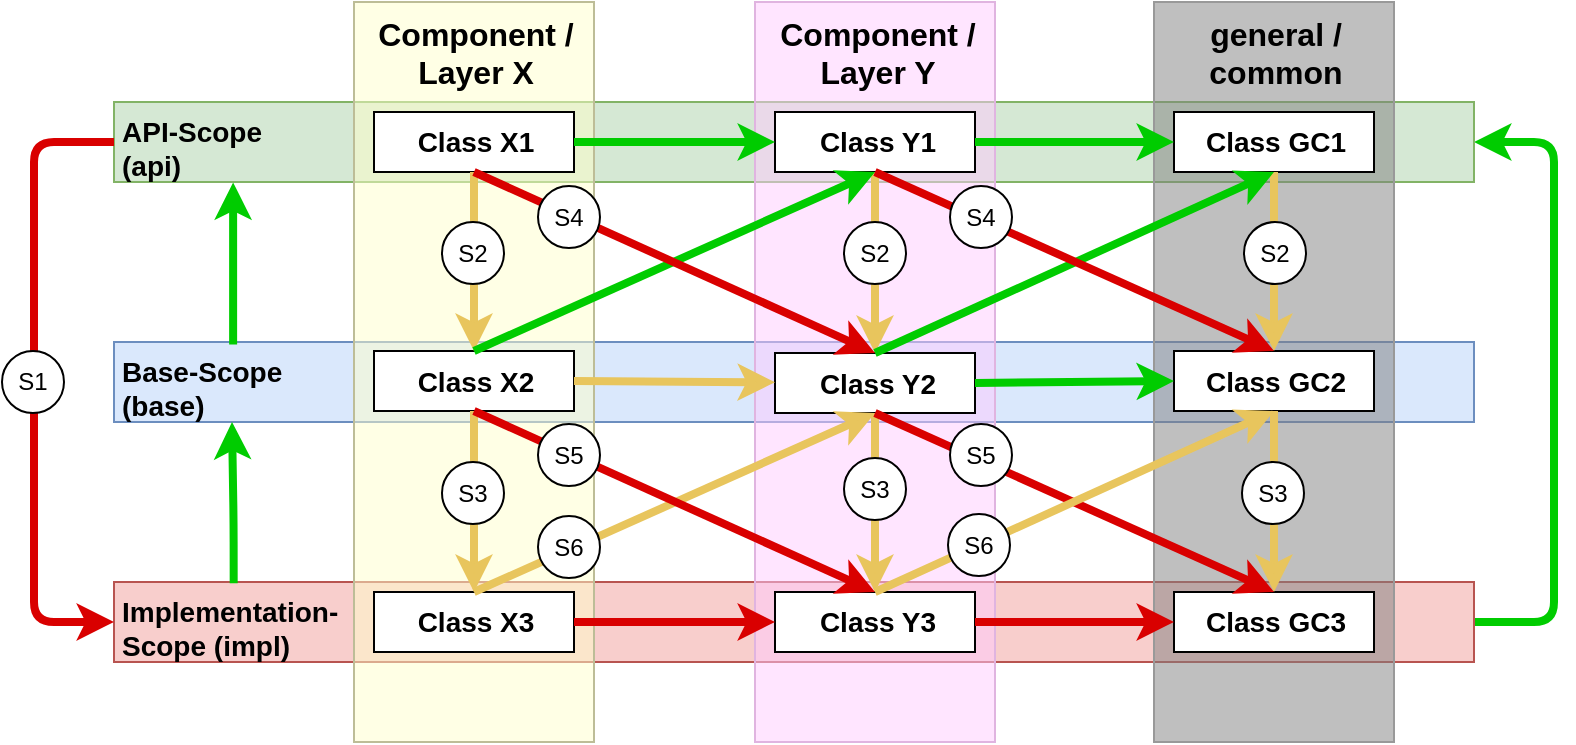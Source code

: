 <mxfile version="14.5.1" type="device"><diagram id="5lDmhzSfmR_Imd5FRHZh" name="Page-1"><mxGraphModel dx="1301" dy="1180" grid="1" gridSize="10" guides="1" tooltips="1" connect="1" arrows="1" fold="1" page="1" pageScale="1" pageWidth="1169" pageHeight="827" math="0" shadow="0"><root><mxCell id="0"/><mxCell id="1" parent="0"/><mxCell id="yJ3c9edyGCSfGfJwA7vq-6" value="" style="endArrow=classic;html=1;edgeStyle=orthogonalEdgeStyle;strokeWidth=4;exitX=1;exitY=0.5;exitDx=0;exitDy=0;entryX=1;entryY=0.5;entryDx=0;entryDy=0;strokeColor=#00CC00;" edge="1" parent="1" source="yJ3c9edyGCSfGfJwA7vq-9" target="yJ3c9edyGCSfGfJwA7vq-7"><mxGeometry width="50" height="50" relative="1" as="geometry"><mxPoint x="140" y="435.5" as="sourcePoint"/><mxPoint x="140" y="775" as="targetPoint"/><Array as="points"><mxPoint x="800" y="340"/><mxPoint x="800" y="100"/></Array></mxGeometry></mxCell><UserObject label="&lt;b&gt;&lt;font style=&quot;font-size: 14px&quot;&gt;API-Scope&lt;br&gt;(api)&lt;/font&gt;&lt;/b&gt;" id="yJ3c9edyGCSfGfJwA7vq-7"><mxCell style="rounded=0;whiteSpace=wrap;html=1;strokeColor=#82b366;strokeWidth=1;fontFamily=Helvetica;fontSize=14;align=left;verticalAlign=top;spacingLeft=2;fillColor=#d5e8d4;" vertex="1" parent="1"><mxGeometry x="80" y="80" width="680" height="40" as="geometry"/></mxCell></UserObject><UserObject label="&lt;b&gt;&lt;font style=&quot;font-size: 14px&quot;&gt;Base-Scope&lt;br&gt;(base)&lt;/font&gt;&lt;/b&gt;" id="yJ3c9edyGCSfGfJwA7vq-8"><mxCell style="rounded=0;whiteSpace=wrap;html=1;strokeColor=#6c8ebf;strokeWidth=1;fontFamily=Helvetica;fontSize=14;align=left;verticalAlign=top;spacingLeft=2;fillColor=#dae8fc;" vertex="1" parent="1"><mxGeometry x="80" y="200" width="680" height="40" as="geometry"/></mxCell></UserObject><UserObject label="&lt;b style=&quot;font-size: 14px;&quot;&gt;&lt;font style=&quot;font-size: 14px&quot;&gt;Implementation-&lt;br style=&quot;font-size: 14px;&quot;&gt;Scope (impl)&lt;/font&gt;&lt;/b&gt;" id="yJ3c9edyGCSfGfJwA7vq-9"><mxCell style="rounded=0;whiteSpace=wrap;html=1;strokeColor=#b85450;strokeWidth=1;fontFamily=Helvetica;fontSize=14;align=left;verticalAlign=top;spacingLeft=2;fillColor=#f8cecc;" vertex="1" parent="1"><mxGeometry x="80" y="320" width="680" height="40" as="geometry"/></mxCell></UserObject><UserObject label="&lt;span style=&quot;font-size: 16px&quot;&gt;&lt;b&gt;Component / Layer X&lt;/b&gt;&lt;/span&gt;" id="yJ3c9edyGCSfGfJwA7vq-10"><mxCell style="rounded=0;whiteSpace=wrap;html=1;strokeWidth=1;fontFamily=Helvetica;fontSize=14;align=center;verticalAlign=top;spacingLeft=2;fillColor=#FFFFCC80;strokeColor=#BDBD97;" vertex="1" parent="1"><mxGeometry x="200" y="30" width="120" height="370" as="geometry"/></mxCell></UserObject><UserObject label="&lt;span style=&quot;font-size: 16px&quot;&gt;&lt;b&gt;Component / Layer Y&lt;/b&gt;&lt;/span&gt;" id="yJ3c9edyGCSfGfJwA7vq-12"><mxCell style="rounded=0;whiteSpace=wrap;html=1;strokeWidth=1;fontFamily=Helvetica;fontSize=14;align=center;verticalAlign=top;spacingLeft=2;fillColor=#FFCCFF80;strokeColor=#E0B4E0;" vertex="1" parent="1"><mxGeometry x="400.5" y="30" width="120" height="370" as="geometry"/></mxCell></UserObject><UserObject label="&lt;span style=&quot;font-size: 16px&quot;&gt;&lt;b&gt;general / common&lt;/b&gt;&lt;/span&gt;" id="yJ3c9edyGCSfGfJwA7vq-13"><mxCell style="rounded=0;whiteSpace=wrap;html=1;strokeWidth=1;fontFamily=Helvetica;fontSize=14;align=center;verticalAlign=top;spacingLeft=2;fillColor=#80808080;strokeColor=#999999;" vertex="1" parent="1"><mxGeometry x="600" y="30" width="120" height="370" as="geometry"/></mxCell></UserObject><UserObject label="&lt;div style=&quot;&quot;&gt;&lt;b&gt;Class X1&lt;/b&gt;&lt;/div&gt;" id="yJ3c9edyGCSfGfJwA7vq-14"><mxCell style="rounded=0;whiteSpace=wrap;html=1;strokeWidth=1;fontFamily=Helvetica;fontSize=14;align=center;verticalAlign=top;spacingLeft=2;fillColor=#FFFFFF;" vertex="1" parent="1"><mxGeometry x="210" y="85" width="100" height="30" as="geometry"/></mxCell></UserObject><UserObject label="&lt;div&gt;&lt;b&gt;Class X2&lt;/b&gt;&lt;/div&gt;" id="yJ3c9edyGCSfGfJwA7vq-15"><mxCell style="rounded=0;whiteSpace=wrap;html=1;strokeWidth=1;fontFamily=Helvetica;fontSize=14;align=center;verticalAlign=top;spacingLeft=2;fillColor=#FFFFFF;" vertex="1" parent="1"><mxGeometry x="210" y="204.5" width="100" height="30" as="geometry"/></mxCell></UserObject><UserObject label="&lt;div&gt;&lt;b&gt;Class X3&lt;/b&gt;&lt;/div&gt;" id="yJ3c9edyGCSfGfJwA7vq-16"><mxCell style="rounded=0;whiteSpace=wrap;html=1;strokeWidth=1;fontFamily=Helvetica;fontSize=14;align=center;verticalAlign=top;spacingLeft=2;fillColor=#FFFFFF;" vertex="1" parent="1"><mxGeometry x="210" y="325" width="100" height="30" as="geometry"/></mxCell></UserObject><UserObject label="&lt;div&gt;&lt;b&gt;Class Y1&lt;/b&gt;&lt;/div&gt;" id="yJ3c9edyGCSfGfJwA7vq-17"><mxCell style="rounded=0;whiteSpace=wrap;html=1;strokeWidth=1;fontFamily=Helvetica;fontSize=14;align=center;verticalAlign=top;spacingLeft=2;fillColor=#FFFFFF;" vertex="1" parent="1"><mxGeometry x="410.5" y="85" width="100" height="30" as="geometry"/></mxCell></UserObject><UserObject label="&lt;div&gt;&lt;b&gt;Class Y2&lt;/b&gt;&lt;/div&gt;" id="yJ3c9edyGCSfGfJwA7vq-18"><mxCell style="rounded=0;whiteSpace=wrap;html=1;strokeWidth=1;fontFamily=Helvetica;fontSize=14;align=center;verticalAlign=top;spacingLeft=2;fillColor=#FFFFFF;" vertex="1" parent="1"><mxGeometry x="410.5" y="205.5" width="100" height="30" as="geometry"/></mxCell></UserObject><UserObject label="&lt;div&gt;&lt;b&gt;Class Y3&lt;/b&gt;&lt;/div&gt;" id="yJ3c9edyGCSfGfJwA7vq-19"><mxCell style="rounded=0;whiteSpace=wrap;html=1;strokeWidth=1;fontFamily=Helvetica;fontSize=14;align=center;verticalAlign=top;spacingLeft=2;fillColor=#FFFFFF;" vertex="1" parent="1"><mxGeometry x="410.5" y="325" width="100" height="30" as="geometry"/></mxCell></UserObject><UserObject label="&lt;div&gt;&lt;b&gt;Class GC1&lt;/b&gt;&lt;/div&gt;" id="yJ3c9edyGCSfGfJwA7vq-20"><mxCell style="rounded=0;whiteSpace=wrap;html=1;strokeWidth=1;fontFamily=Helvetica;fontSize=14;align=center;verticalAlign=top;spacingLeft=2;fillColor=#FFFFFF;" vertex="1" parent="1"><mxGeometry x="610" y="85" width="100" height="30" as="geometry"/></mxCell></UserObject><UserObject label="&lt;div&gt;&lt;b&gt;Class GC2&lt;/b&gt;&lt;/div&gt;" id="yJ3c9edyGCSfGfJwA7vq-21"><mxCell style="rounded=0;whiteSpace=wrap;html=1;strokeWidth=1;fontFamily=Helvetica;fontSize=14;align=center;verticalAlign=top;spacingLeft=2;fillColor=#FFFFFF;" vertex="1" parent="1"><mxGeometry x="610" y="204.5" width="100" height="30" as="geometry"/></mxCell></UserObject><UserObject label="&lt;div&gt;&lt;b&gt;Class GC3&lt;/b&gt;&lt;/div&gt;" id="yJ3c9edyGCSfGfJwA7vq-22"><mxCell style="rounded=0;whiteSpace=wrap;html=1;strokeWidth=1;fontFamily=Helvetica;fontSize=14;align=center;verticalAlign=top;spacingLeft=2;fillColor=#FFFFFF;" vertex="1" parent="1"><mxGeometry x="610" y="325" width="100" height="30" as="geometry"/></mxCell></UserObject><mxCell id="yJ3c9edyGCSfGfJwA7vq-23" value="" style="endArrow=classic;html=1;edgeStyle=orthogonalEdgeStyle;strokeWidth=4;strokeColor=#D90000;exitX=0;exitY=0.5;exitDx=0;exitDy=0;entryX=0;entryY=0.5;entryDx=0;entryDy=0;" edge="1" parent="1" source="yJ3c9edyGCSfGfJwA7vq-7" target="yJ3c9edyGCSfGfJwA7vq-9"><mxGeometry width="50" height="50" relative="1" as="geometry"><mxPoint x="90" y="110" as="sourcePoint"/><mxPoint x="90" y="350" as="targetPoint"/><Array as="points"><mxPoint x="40" y="100"/><mxPoint x="40" y="340"/></Array></mxGeometry></mxCell><mxCell id="yJ3c9edyGCSfGfJwA7vq-11" value="S1" style="ellipse;whiteSpace=wrap;html=1;aspect=fixed;align=center;" vertex="1" parent="1"><mxGeometry x="24" y="204.5" width="31" height="31" as="geometry"/></mxCell><mxCell id="yJ3c9edyGCSfGfJwA7vq-24" value="" style="endArrow=classic;html=1;edgeStyle=orthogonalEdgeStyle;strokeWidth=4;exitX=0.088;exitY=0.017;exitDx=0;exitDy=0;strokeColor=#00CC00;exitPerimeter=0;" edge="1" parent="1" source="yJ3c9edyGCSfGfJwA7vq-9" target="yJ3c9edyGCSfGfJwA7vq-8"><mxGeometry width="50" height="50" relative="1" as="geometry"><mxPoint x="279" y="489" as="sourcePoint"/><mxPoint x="279" y="588.5" as="targetPoint"/><Array as="points"><mxPoint x="140" y="290"/><mxPoint x="139" y="290"/></Array></mxGeometry></mxCell><mxCell id="yJ3c9edyGCSfGfJwA7vq-25" value="" style="endArrow=classic;html=1;edgeStyle=orthogonalEdgeStyle;strokeWidth=4;strokeColor=#00CC00;entryX=0.092;entryY=1.005;entryDx=0;entryDy=0;entryPerimeter=0;exitX=0.092;exitY=0.031;exitDx=0;exitDy=0;exitPerimeter=0;" edge="1" parent="1"><mxGeometry width="50" height="50" relative="1" as="geometry"><mxPoint x="139.56" y="201.24" as="sourcePoint"/><mxPoint x="139.56" y="120.2" as="targetPoint"/><Array as="points"/></mxGeometry></mxCell><mxCell id="yJ3c9edyGCSfGfJwA7vq-26" value="" style="endArrow=classic;html=1;strokeWidth=4;exitX=0.5;exitY=1;exitDx=0;exitDy=0;entryX=0.5;entryY=0;entryDx=0;entryDy=0;strokeColor=#E8C55D;" edge="1" parent="1" source="yJ3c9edyGCSfGfJwA7vq-14" target="yJ3c9edyGCSfGfJwA7vq-15"><mxGeometry width="50" height="50" relative="1" as="geometry"><mxPoint x="354" y="454" as="sourcePoint"/><mxPoint x="515" y="454" as="targetPoint"/></mxGeometry></mxCell><mxCell id="yJ3c9edyGCSfGfJwA7vq-27" value="" style="endArrow=classic;html=1;strokeWidth=4;exitX=0.5;exitY=1;exitDx=0;exitDy=0;entryX=0.5;entryY=0;entryDx=0;entryDy=0;strokeColor=#E8C55D;" edge="1" parent="1" source="yJ3c9edyGCSfGfJwA7vq-15" target="yJ3c9edyGCSfGfJwA7vq-16"><mxGeometry width="50" height="50" relative="1" as="geometry"><mxPoint x="270" y="125.0" as="sourcePoint"/><mxPoint x="270" y="214.5" as="targetPoint"/></mxGeometry></mxCell><mxCell id="yJ3c9edyGCSfGfJwA7vq-28" value="" style="endArrow=classic;html=1;strokeWidth=4;exitX=0.5;exitY=1;exitDx=0;exitDy=0;entryX=0.5;entryY=0;entryDx=0;entryDy=0;strokeColor=#E8C55D;" edge="1" parent="1" source="yJ3c9edyGCSfGfJwA7vq-17" target="yJ3c9edyGCSfGfJwA7vq-18"><mxGeometry width="50" height="50" relative="1" as="geometry"><mxPoint x="280" y="135.0" as="sourcePoint"/><mxPoint x="280" y="224.5" as="targetPoint"/></mxGeometry></mxCell><mxCell id="yJ3c9edyGCSfGfJwA7vq-29" value="" style="endArrow=classic;html=1;strokeWidth=4;exitX=0.5;exitY=1;exitDx=0;exitDy=0;entryX=0.5;entryY=0;entryDx=0;entryDy=0;strokeColor=#E8C55D;" edge="1" parent="1" source="yJ3c9edyGCSfGfJwA7vq-18" target="yJ3c9edyGCSfGfJwA7vq-19"><mxGeometry width="50" height="50" relative="1" as="geometry"><mxPoint x="290" y="145.0" as="sourcePoint"/><mxPoint x="290" y="234.5" as="targetPoint"/></mxGeometry></mxCell><mxCell id="yJ3c9edyGCSfGfJwA7vq-30" value="" style="endArrow=classic;html=1;strokeWidth=4;exitX=0.5;exitY=1;exitDx=0;exitDy=0;entryX=0.5;entryY=0;entryDx=0;entryDy=0;strokeColor=#E8C55D;" edge="1" parent="1" source="yJ3c9edyGCSfGfJwA7vq-20" target="yJ3c9edyGCSfGfJwA7vq-21"><mxGeometry width="50" height="50" relative="1" as="geometry"><mxPoint x="300" y="155.0" as="sourcePoint"/><mxPoint x="300" y="244.5" as="targetPoint"/></mxGeometry></mxCell><mxCell id="yJ3c9edyGCSfGfJwA7vq-31" value="" style="endArrow=classic;html=1;strokeWidth=4;exitX=0.5;exitY=1;exitDx=0;exitDy=0;entryX=0.5;entryY=0;entryDx=0;entryDy=0;strokeColor=#E8C55D;" edge="1" parent="1" source="yJ3c9edyGCSfGfJwA7vq-21" target="yJ3c9edyGCSfGfJwA7vq-22"><mxGeometry width="50" height="50" relative="1" as="geometry"><mxPoint x="310" y="165.0" as="sourcePoint"/><mxPoint x="310" y="254.5" as="targetPoint"/></mxGeometry></mxCell><mxCell id="yJ3c9edyGCSfGfJwA7vq-32" value="" style="endArrow=classic;html=1;strokeWidth=4;strokeColor=#00CC00;entryX=0.5;entryY=1;entryDx=0;entryDy=0;exitX=0.5;exitY=0;exitDx=0;exitDy=0;" edge="1" parent="1" source="yJ3c9edyGCSfGfJwA7vq-15" target="yJ3c9edyGCSfGfJwA7vq-17"><mxGeometry width="50" height="50" relative="1" as="geometry"><mxPoint x="149.56" y="211.24" as="sourcePoint"/><mxPoint x="149.56" y="130.2" as="targetPoint"/></mxGeometry></mxCell><mxCell id="yJ3c9edyGCSfGfJwA7vq-33" value="" style="endArrow=classic;html=1;strokeWidth=4;strokeColor=#00CC00;entryX=0.5;entryY=1;entryDx=0;entryDy=0;exitX=0.5;exitY=0;exitDx=0;exitDy=0;" edge="1" parent="1" source="yJ3c9edyGCSfGfJwA7vq-18" target="yJ3c9edyGCSfGfJwA7vq-20"><mxGeometry width="50" height="50" relative="1" as="geometry"><mxPoint x="270" y="214.5" as="sourcePoint"/><mxPoint x="470.5" y="125.0" as="targetPoint"/></mxGeometry></mxCell><mxCell id="yJ3c9edyGCSfGfJwA7vq-34" value="" style="endArrow=classic;html=1;strokeWidth=4;strokeColor=#00CC00;entryX=0;entryY=0.5;entryDx=0;entryDy=0;exitX=1;exitY=0.5;exitDx=0;exitDy=0;" edge="1" parent="1" source="yJ3c9edyGCSfGfJwA7vq-14" target="yJ3c9edyGCSfGfJwA7vq-17"><mxGeometry width="50" height="50" relative="1" as="geometry"><mxPoint x="280" y="224.5" as="sourcePoint"/><mxPoint x="480.5" y="135.0" as="targetPoint"/></mxGeometry></mxCell><mxCell id="yJ3c9edyGCSfGfJwA7vq-35" value="" style="endArrow=classic;html=1;strokeWidth=4;strokeColor=#00CC00;entryX=0;entryY=0.5;entryDx=0;entryDy=0;exitX=1;exitY=0.5;exitDx=0;exitDy=0;" edge="1" parent="1" source="yJ3c9edyGCSfGfJwA7vq-17" target="yJ3c9edyGCSfGfJwA7vq-20"><mxGeometry width="50" height="50" relative="1" as="geometry"><mxPoint x="290" y="234.5" as="sourcePoint"/><mxPoint x="490.5" y="145.0" as="targetPoint"/></mxGeometry></mxCell><mxCell id="yJ3c9edyGCSfGfJwA7vq-36" value="" style="endArrow=classic;html=1;strokeWidth=4;strokeColor=#00CC00;entryX=0;entryY=0.5;entryDx=0;entryDy=0;exitX=1;exitY=0.5;exitDx=0;exitDy=0;" edge="1" parent="1" source="yJ3c9edyGCSfGfJwA7vq-18" target="yJ3c9edyGCSfGfJwA7vq-21"><mxGeometry width="50" height="50" relative="1" as="geometry"><mxPoint x="300" y="244.5" as="sourcePoint"/><mxPoint x="500.5" y="155.0" as="targetPoint"/></mxGeometry></mxCell><mxCell id="yJ3c9edyGCSfGfJwA7vq-37" value="" style="endArrow=classic;html=1;strokeWidth=4;exitX=1;exitY=0.5;exitDx=0;exitDy=0;strokeColor=#E8C55D;" edge="1" parent="1" source="yJ3c9edyGCSfGfJwA7vq-15" target="yJ3c9edyGCSfGfJwA7vq-18"><mxGeometry width="50" height="50" relative="1" as="geometry"><mxPoint x="354" y="454" as="sourcePoint"/><mxPoint x="515" y="454" as="targetPoint"/></mxGeometry></mxCell><mxCell id="yJ3c9edyGCSfGfJwA7vq-38" value="" style="endArrow=classic;html=1;strokeWidth=4;exitX=0.5;exitY=0;exitDx=0;exitDy=0;entryX=0.5;entryY=1;entryDx=0;entryDy=0;strokeColor=#E8C55D;" edge="1" parent="1" source="yJ3c9edyGCSfGfJwA7vq-16" target="yJ3c9edyGCSfGfJwA7vq-18"><mxGeometry width="50" height="50" relative="1" as="geometry"><mxPoint x="364" y="464" as="sourcePoint"/><mxPoint x="525" y="464" as="targetPoint"/></mxGeometry></mxCell><mxCell id="yJ3c9edyGCSfGfJwA7vq-39" value="" style="endArrow=classic;html=1;strokeWidth=4;strokeColor=#D90000;exitX=0.5;exitY=1;exitDx=0;exitDy=0;entryX=0.5;entryY=0;entryDx=0;entryDy=0;" edge="1" parent="1" source="yJ3c9edyGCSfGfJwA7vq-15" target="yJ3c9edyGCSfGfJwA7vq-19"><mxGeometry width="50" height="50" relative="1" as="geometry"><mxPoint x="310" y="340.0" as="sourcePoint"/><mxPoint x="471.5" y="511.0" as="targetPoint"/></mxGeometry></mxCell><mxCell id="yJ3c9edyGCSfGfJwA7vq-40" value="" style="endArrow=classic;html=1;strokeWidth=4;strokeColor=#D90000;exitX=0.5;exitY=1;exitDx=0;exitDy=0;entryX=0.5;entryY=0;entryDx=0;entryDy=0;" edge="1" parent="1" source="yJ3c9edyGCSfGfJwA7vq-14" target="yJ3c9edyGCSfGfJwA7vq-18"><mxGeometry width="50" height="50" relative="1" as="geometry"><mxPoint x="364" y="633.5" as="sourcePoint"/><mxPoint x="525.5" y="804.5" as="targetPoint"/></mxGeometry></mxCell><mxCell id="yJ3c9edyGCSfGfJwA7vq-41" value="" style="endArrow=classic;html=1;strokeWidth=4;strokeColor=#D90000;exitX=0.5;exitY=1;exitDx=0;exitDy=0;entryX=0.5;entryY=0;entryDx=0;entryDy=0;" edge="1" parent="1" source="yJ3c9edyGCSfGfJwA7vq-17" target="yJ3c9edyGCSfGfJwA7vq-21"><mxGeometry width="50" height="50" relative="1" as="geometry"><mxPoint x="270" y="125.0" as="sourcePoint"/><mxPoint x="470.5" y="215.5" as="targetPoint"/></mxGeometry></mxCell><mxCell id="yJ3c9edyGCSfGfJwA7vq-42" value="" style="endArrow=classic;html=1;strokeWidth=4;strokeColor=#D90000;exitX=0.5;exitY=1;exitDx=0;exitDy=0;entryX=0.5;entryY=0;entryDx=0;entryDy=0;" edge="1" parent="1" source="yJ3c9edyGCSfGfJwA7vq-18" target="yJ3c9edyGCSfGfJwA7vq-22"><mxGeometry width="50" height="50" relative="1" as="geometry"><mxPoint x="280" y="135.0" as="sourcePoint"/><mxPoint x="480.5" y="225.5" as="targetPoint"/></mxGeometry></mxCell><mxCell id="yJ3c9edyGCSfGfJwA7vq-43" value="" style="endArrow=classic;html=1;strokeWidth=4;strokeColor=#D90000;exitX=1;exitY=0.5;exitDx=0;exitDy=0;entryX=0;entryY=0.5;entryDx=0;entryDy=0;" edge="1" parent="1" source="yJ3c9edyGCSfGfJwA7vq-16" target="yJ3c9edyGCSfGfJwA7vq-19"><mxGeometry width="50" height="50" relative="1" as="geometry"><mxPoint x="290" y="145.0" as="sourcePoint"/><mxPoint x="490.5" y="235.5" as="targetPoint"/></mxGeometry></mxCell><mxCell id="yJ3c9edyGCSfGfJwA7vq-44" value="" style="endArrow=classic;html=1;strokeWidth=4;strokeColor=#D90000;exitX=1;exitY=0.5;exitDx=0;exitDy=0;entryX=0;entryY=0.5;entryDx=0;entryDy=0;" edge="1" parent="1" source="yJ3c9edyGCSfGfJwA7vq-19" target="yJ3c9edyGCSfGfJwA7vq-22"><mxGeometry width="50" height="50" relative="1" as="geometry"><mxPoint x="300" y="155.0" as="sourcePoint"/><mxPoint x="500.5" y="245.5" as="targetPoint"/></mxGeometry></mxCell><mxCell id="yJ3c9edyGCSfGfJwA7vq-45" value="" style="endArrow=classic;html=1;strokeWidth=4;entryX=0.5;entryY=1;entryDx=0;entryDy=0;strokeColor=#E8C55D;exitX=0.5;exitY=0;exitDx=0;exitDy=0;" edge="1" parent="1" source="yJ3c9edyGCSfGfJwA7vq-19" target="yJ3c9edyGCSfGfJwA7vq-21"><mxGeometry width="50" height="50" relative="1" as="geometry"><mxPoint x="270" y="335.0" as="sourcePoint"/><mxPoint x="470.5" y="245.5" as="targetPoint"/></mxGeometry></mxCell><mxCell id="yJ3c9edyGCSfGfJwA7vq-46" value="S2" style="ellipse;whiteSpace=wrap;html=1;aspect=fixed;align=center;" vertex="1" parent="1"><mxGeometry x="244" y="140" width="31" height="31" as="geometry"/></mxCell><mxCell id="yJ3c9edyGCSfGfJwA7vq-47" value="S3" style="ellipse;whiteSpace=wrap;html=1;aspect=fixed;align=center;" vertex="1" parent="1"><mxGeometry x="244" y="260" width="31" height="31" as="geometry"/></mxCell><mxCell id="yJ3c9edyGCSfGfJwA7vq-48" value="S6" style="ellipse;whiteSpace=wrap;html=1;aspect=fixed;align=center;" vertex="1" parent="1"><mxGeometry x="292" y="287" width="31" height="31" as="geometry"/></mxCell><mxCell id="yJ3c9edyGCSfGfJwA7vq-49" value="S5" style="ellipse;whiteSpace=wrap;html=1;aspect=fixed;align=center;" vertex="1" parent="1"><mxGeometry x="292" y="241" width="31" height="31" as="geometry"/></mxCell><mxCell id="yJ3c9edyGCSfGfJwA7vq-50" value="S4" style="ellipse;whiteSpace=wrap;html=1;aspect=fixed;align=center;" vertex="1" parent="1"><mxGeometry x="292" y="122" width="31" height="31" as="geometry"/></mxCell><mxCell id="yJ3c9edyGCSfGfJwA7vq-51" value="S2" style="ellipse;whiteSpace=wrap;html=1;aspect=fixed;align=center;" vertex="1" parent="1"><mxGeometry x="445" y="140" width="31" height="31" as="geometry"/></mxCell><mxCell id="yJ3c9edyGCSfGfJwA7vq-52" value="S3" style="ellipse;whiteSpace=wrap;html=1;aspect=fixed;align=center;" vertex="1" parent="1"><mxGeometry x="445" y="258" width="31" height="31" as="geometry"/></mxCell><mxCell id="yJ3c9edyGCSfGfJwA7vq-53" value="S4" style="ellipse;whiteSpace=wrap;html=1;aspect=fixed;align=center;" vertex="1" parent="1"><mxGeometry x="498" y="122" width="31" height="31" as="geometry"/></mxCell><mxCell id="yJ3c9edyGCSfGfJwA7vq-54" value="S5" style="ellipse;whiteSpace=wrap;html=1;aspect=fixed;align=center;" vertex="1" parent="1"><mxGeometry x="498" y="241" width="31" height="31" as="geometry"/></mxCell><mxCell id="yJ3c9edyGCSfGfJwA7vq-55" value="S6" style="ellipse;whiteSpace=wrap;html=1;aspect=fixed;align=center;" vertex="1" parent="1"><mxGeometry x="497" y="286" width="31" height="31" as="geometry"/></mxCell><mxCell id="yJ3c9edyGCSfGfJwA7vq-56" value="S3" style="ellipse;whiteSpace=wrap;html=1;aspect=fixed;align=center;" vertex="1" parent="1"><mxGeometry x="644" y="260" width="31" height="31" as="geometry"/></mxCell><mxCell id="yJ3c9edyGCSfGfJwA7vq-57" value="S2" style="ellipse;whiteSpace=wrap;html=1;aspect=fixed;align=center;" vertex="1" parent="1"><mxGeometry x="645" y="140" width="31" height="31" as="geometry"/></mxCell></root></mxGraphModel></diagram></mxfile>